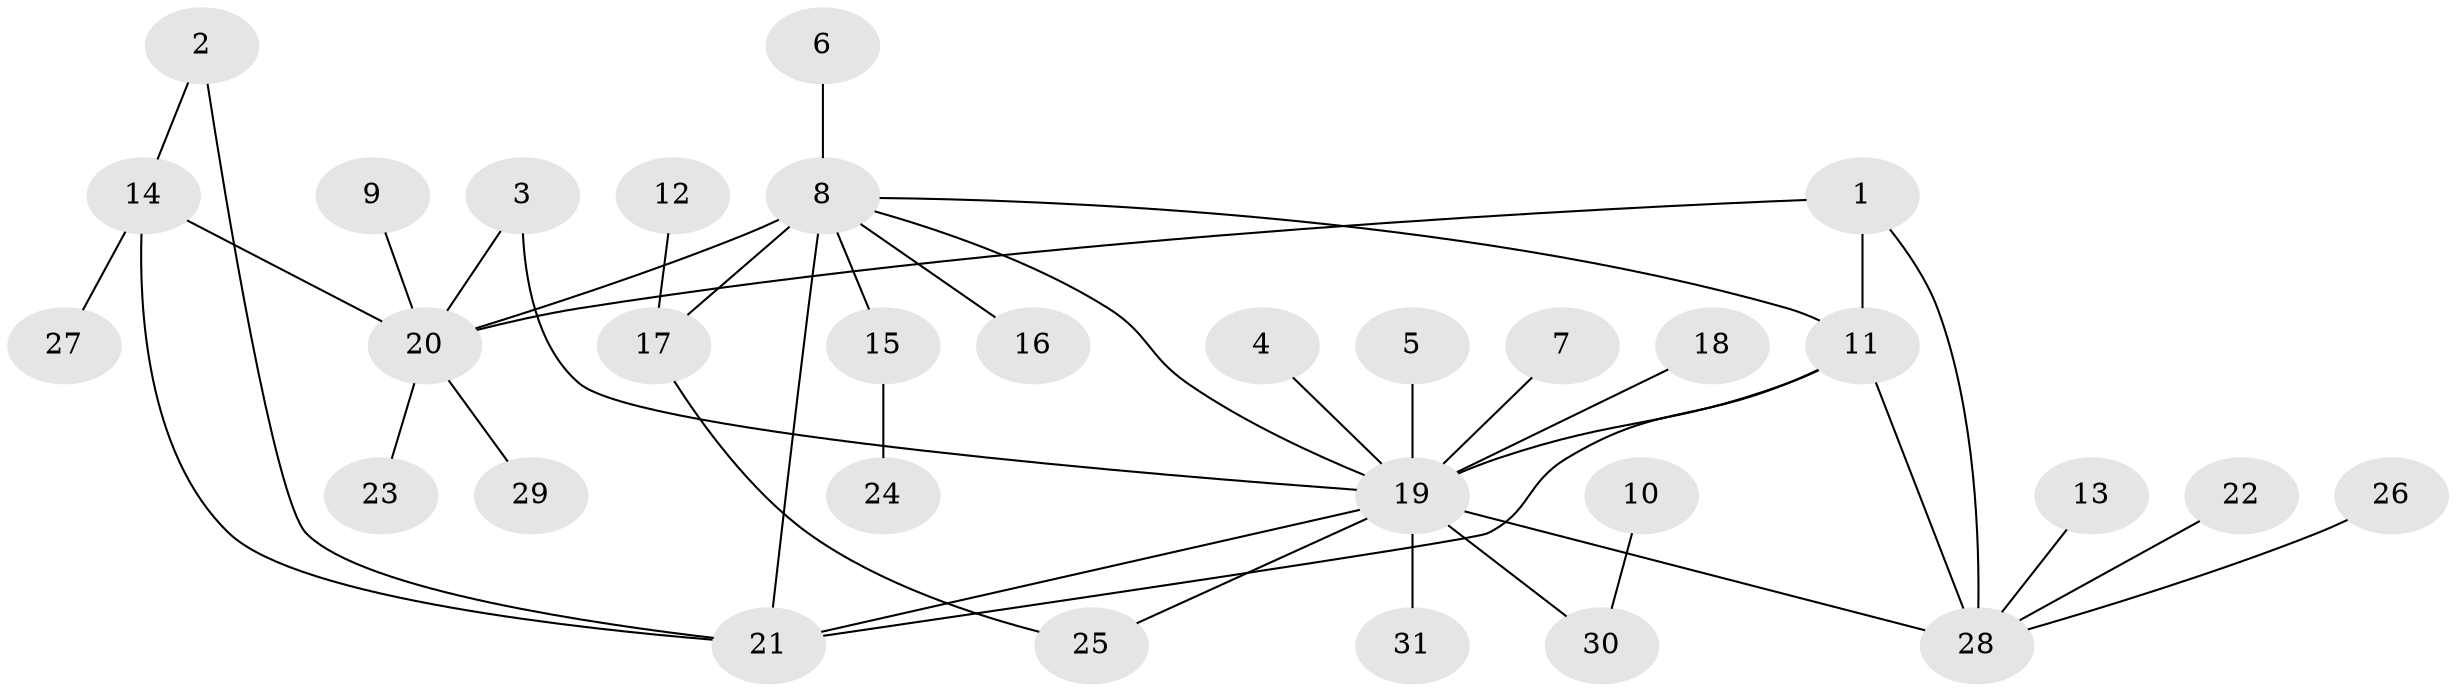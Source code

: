 // original degree distribution, {8: 0.03225806451612903, 5: 0.06451612903225806, 6: 0.04838709677419355, 9: 0.016129032258064516, 3: 0.08064516129032258, 2: 0.27419354838709675, 7: 0.03225806451612903, 1: 0.45161290322580644}
// Generated by graph-tools (version 1.1) at 2025/50/03/09/25 03:50:28]
// undirected, 31 vertices, 40 edges
graph export_dot {
graph [start="1"]
  node [color=gray90,style=filled];
  1;
  2;
  3;
  4;
  5;
  6;
  7;
  8;
  9;
  10;
  11;
  12;
  13;
  14;
  15;
  16;
  17;
  18;
  19;
  20;
  21;
  22;
  23;
  24;
  25;
  26;
  27;
  28;
  29;
  30;
  31;
  1 -- 11 [weight=1.0];
  1 -- 20 [weight=1.0];
  1 -- 28 [weight=1.0];
  2 -- 14 [weight=1.0];
  2 -- 21 [weight=1.0];
  3 -- 19 [weight=1.0];
  3 -- 20 [weight=2.0];
  4 -- 19 [weight=1.0];
  5 -- 19 [weight=1.0];
  6 -- 8 [weight=1.0];
  7 -- 19 [weight=1.0];
  8 -- 11 [weight=1.0];
  8 -- 15 [weight=1.0];
  8 -- 16 [weight=1.0];
  8 -- 17 [weight=2.0];
  8 -- 19 [weight=1.0];
  8 -- 20 [weight=3.0];
  8 -- 21 [weight=1.0];
  9 -- 20 [weight=1.0];
  10 -- 30 [weight=1.0];
  11 -- 19 [weight=1.0];
  11 -- 21 [weight=1.0];
  11 -- 28 [weight=1.0];
  12 -- 17 [weight=1.0];
  13 -- 28 [weight=1.0];
  14 -- 20 [weight=1.0];
  14 -- 21 [weight=1.0];
  14 -- 27 [weight=1.0];
  15 -- 24 [weight=1.0];
  17 -- 25 [weight=1.0];
  18 -- 19 [weight=1.0];
  19 -- 21 [weight=1.0];
  19 -- 25 [weight=1.0];
  19 -- 28 [weight=2.0];
  19 -- 30 [weight=1.0];
  19 -- 31 [weight=1.0];
  20 -- 23 [weight=1.0];
  20 -- 29 [weight=1.0];
  22 -- 28 [weight=1.0];
  26 -- 28 [weight=1.0];
}
